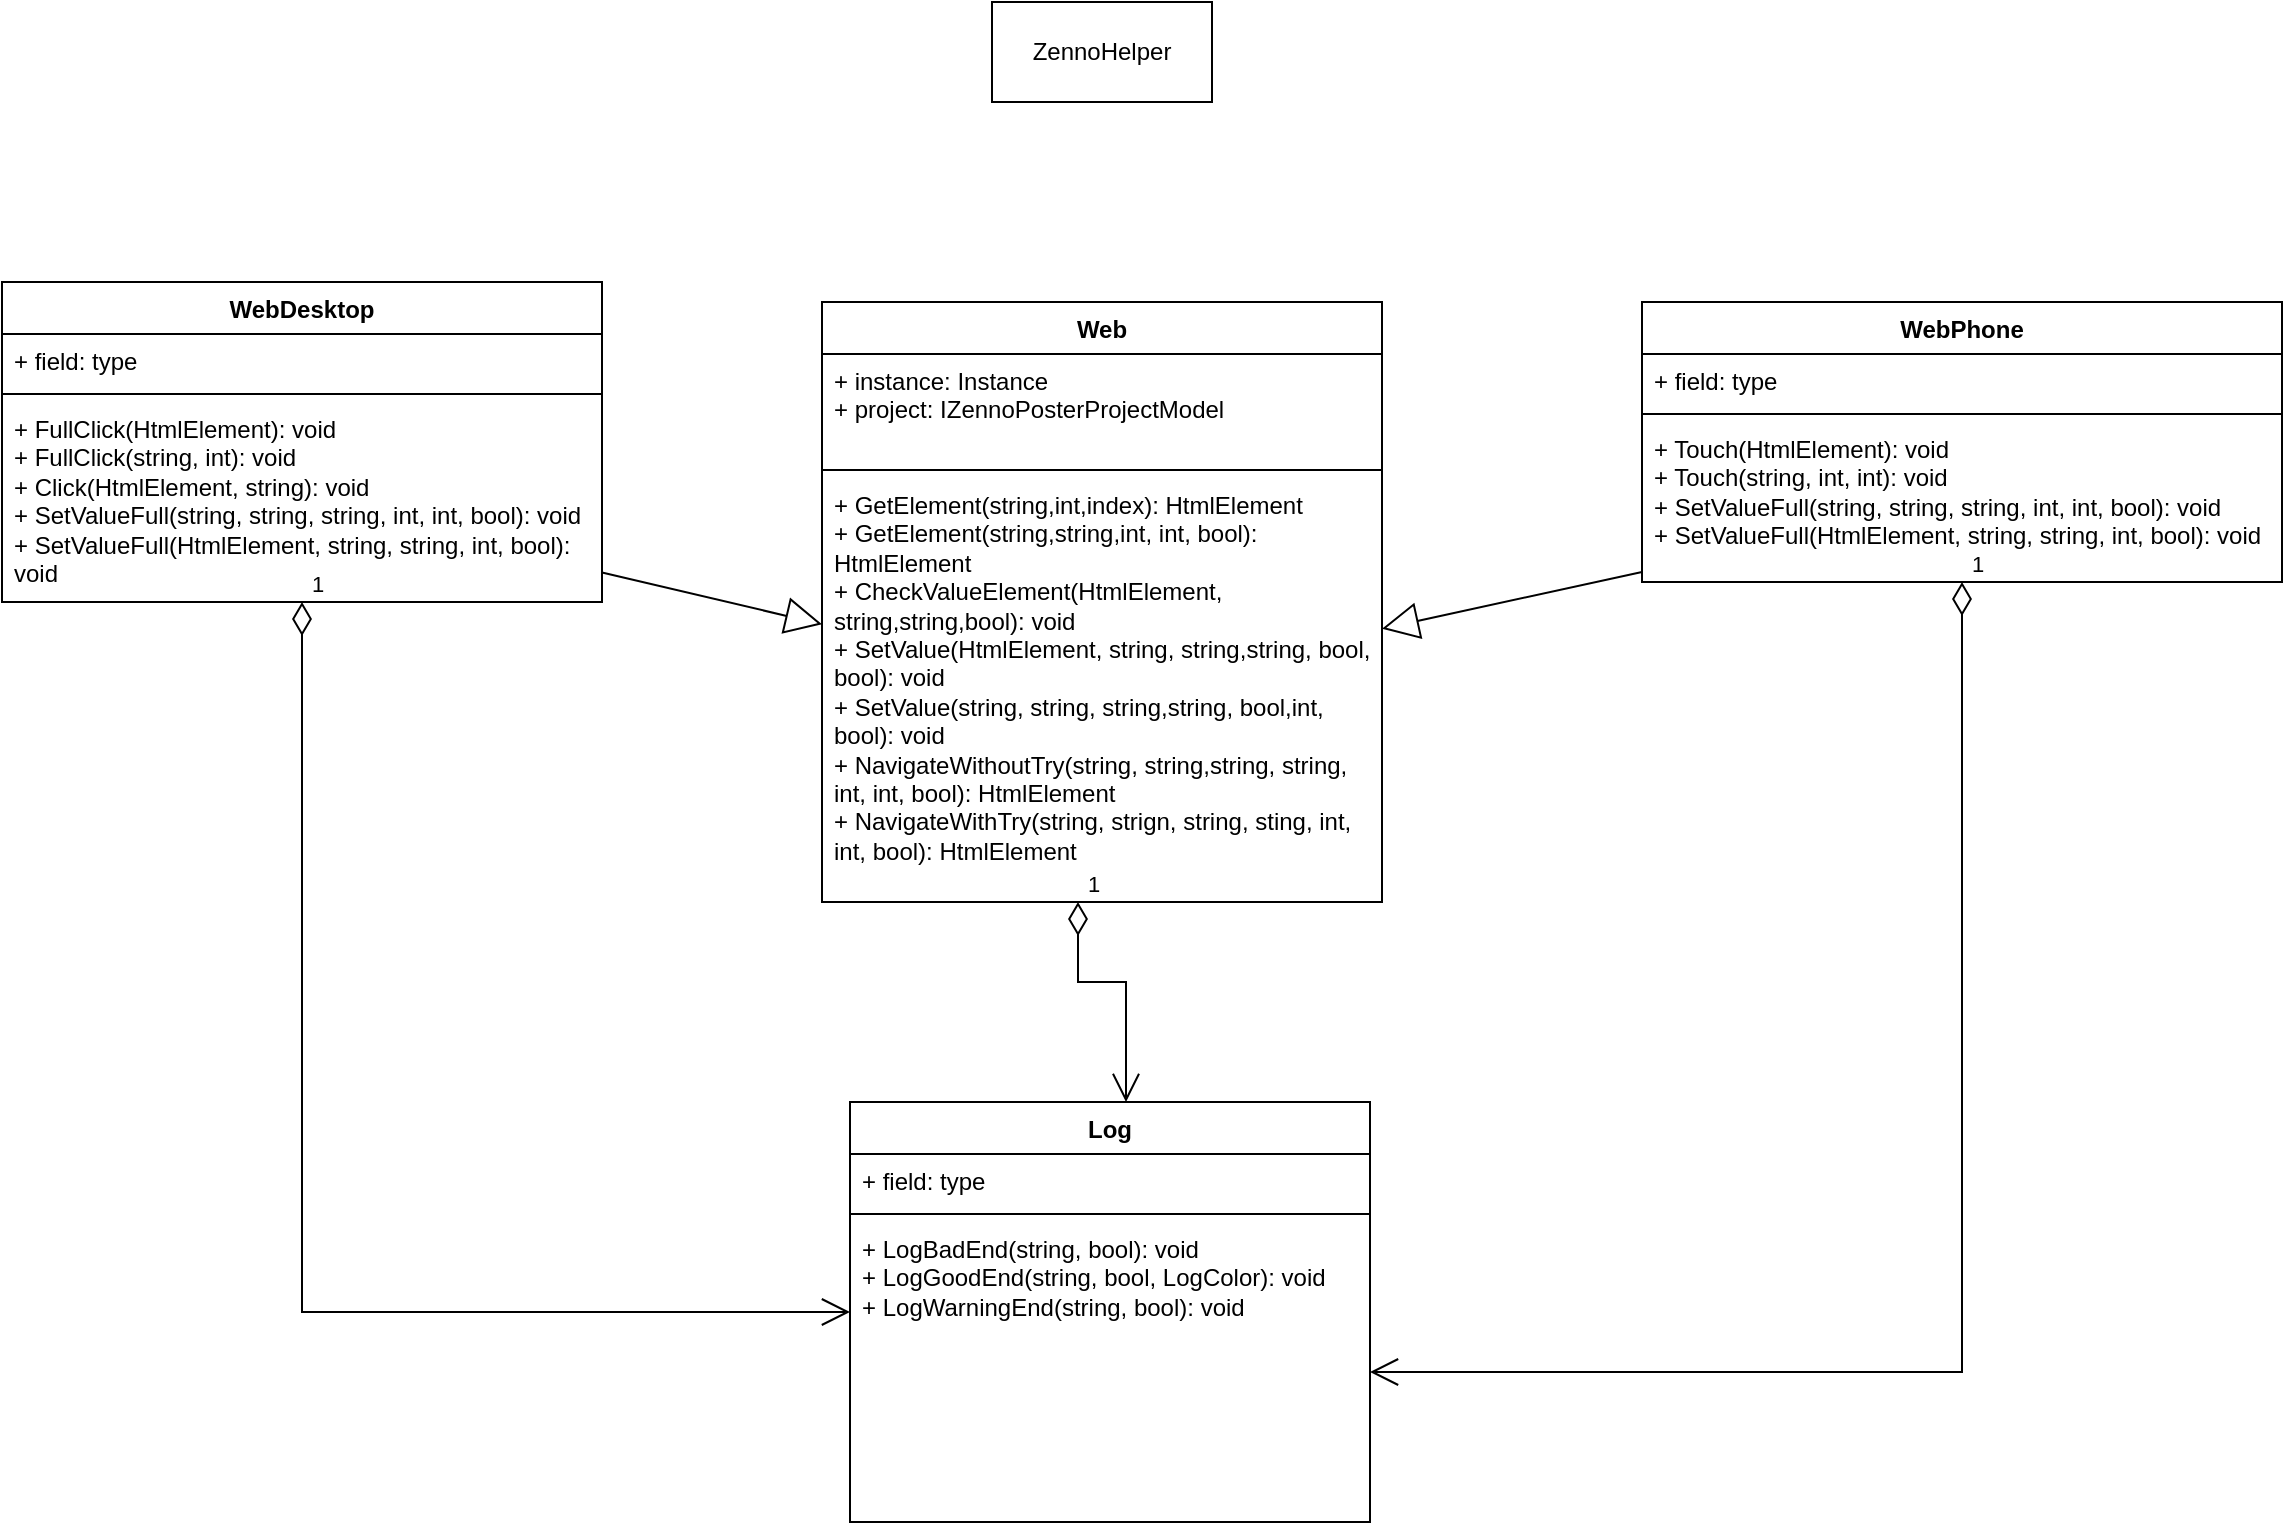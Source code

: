 <mxfile version="21.7.4" type="device">
  <diagram name="Страница — 1" id="VfH1HCLPMnEz3A9XAl1Z">
    <mxGraphModel dx="2022" dy="1870" grid="1" gridSize="10" guides="1" tooltips="1" connect="1" arrows="1" fold="1" page="1" pageScale="1" pageWidth="827" pageHeight="1169" math="0" shadow="0">
      <root>
        <mxCell id="0" />
        <mxCell id="1" parent="0" />
        <mxCell id="1HyaqfsoxmruESw_tzNq-1" value="Web" style="swimlane;fontStyle=1;align=center;verticalAlign=top;childLayout=stackLayout;horizontal=1;startSize=26;horizontalStack=0;resizeParent=1;resizeParentMax=0;resizeLast=0;collapsible=1;marginBottom=0;whiteSpace=wrap;html=1;" vertex="1" parent="1">
          <mxGeometry x="400" y="70" width="280" height="300" as="geometry">
            <mxRectangle x="414" y="190" width="70" height="30" as="alternateBounds" />
          </mxGeometry>
        </mxCell>
        <mxCell id="1HyaqfsoxmruESw_tzNq-2" value="+ instance: Instance&lt;br&gt;+ project:&amp;nbsp;IZennoPosterProjectModel" style="text;strokeColor=none;fillColor=none;align=left;verticalAlign=top;spacingLeft=4;spacingRight=4;overflow=hidden;rotatable=0;points=[[0,0.5],[1,0.5]];portConstraint=eastwest;whiteSpace=wrap;html=1;" vertex="1" parent="1HyaqfsoxmruESw_tzNq-1">
          <mxGeometry y="26" width="280" height="54" as="geometry" />
        </mxCell>
        <mxCell id="1HyaqfsoxmruESw_tzNq-3" value="" style="line;strokeWidth=1;fillColor=none;align=left;verticalAlign=middle;spacingTop=-1;spacingLeft=3;spacingRight=3;rotatable=0;labelPosition=right;points=[];portConstraint=eastwest;strokeColor=inherit;" vertex="1" parent="1HyaqfsoxmruESw_tzNq-1">
          <mxGeometry y="80" width="280" height="8" as="geometry" />
        </mxCell>
        <mxCell id="1HyaqfsoxmruESw_tzNq-4" value="+ GetElement(string,int,index): HtmlElement&lt;br&gt;+&amp;nbsp;GetElement(string,string,int, int, bool): HtmlElement&lt;br&gt;+ CheckValueElement(HtmlElement, string,string,bool): void&lt;br&gt;+ SetValue(HtmlElement, string, string,string, bool, bool): void&lt;br&gt;+ SetValue(string, string, string,string, bool,int, bool): void&lt;br&gt;+ NavigateWithoutTry(string, string,string, string, int, int, bool): HtmlElement&lt;br&gt;+ NavigateWithTry(string, strign, string, sting, int, int, bool): HtmlElement" style="text;strokeColor=none;fillColor=none;align=left;verticalAlign=top;spacingLeft=4;spacingRight=4;overflow=hidden;rotatable=0;points=[[0,0.5],[1,0.5]];portConstraint=eastwest;whiteSpace=wrap;html=1;" vertex="1" parent="1HyaqfsoxmruESw_tzNq-1">
          <mxGeometry y="88" width="280" height="212" as="geometry" />
        </mxCell>
        <mxCell id="1HyaqfsoxmruESw_tzNq-8" value="WebDesktop" style="swimlane;fontStyle=1;align=center;verticalAlign=top;childLayout=stackLayout;horizontal=1;startSize=26;horizontalStack=0;resizeParent=1;resizeParentMax=0;resizeLast=0;collapsible=1;marginBottom=0;whiteSpace=wrap;html=1;" vertex="1" parent="1">
          <mxGeometry x="-10" y="60" width="300" height="160" as="geometry" />
        </mxCell>
        <mxCell id="1HyaqfsoxmruESw_tzNq-9" value="+ field: type" style="text;strokeColor=none;fillColor=none;align=left;verticalAlign=top;spacingLeft=4;spacingRight=4;overflow=hidden;rotatable=0;points=[[0,0.5],[1,0.5]];portConstraint=eastwest;whiteSpace=wrap;html=1;" vertex="1" parent="1HyaqfsoxmruESw_tzNq-8">
          <mxGeometry y="26" width="300" height="26" as="geometry" />
        </mxCell>
        <mxCell id="1HyaqfsoxmruESw_tzNq-10" value="" style="line;strokeWidth=1;fillColor=none;align=left;verticalAlign=middle;spacingTop=-1;spacingLeft=3;spacingRight=3;rotatable=0;labelPosition=right;points=[];portConstraint=eastwest;strokeColor=inherit;" vertex="1" parent="1HyaqfsoxmruESw_tzNq-8">
          <mxGeometry y="52" width="300" height="8" as="geometry" />
        </mxCell>
        <mxCell id="1HyaqfsoxmruESw_tzNq-11" value="+ FullClick(HtmlElement): void&lt;br&gt;+&amp;nbsp;FullClick(string, int): void&lt;br&gt;+&amp;nbsp;Click(HtmlElement, string): void&lt;br&gt;+&amp;nbsp;SetValueFull(string, string, string, int, int, bool): void&lt;br&gt;+&amp;nbsp;SetValueFull(HtmlElement, string, string, int, bool): void&lt;br&gt;" style="text;strokeColor=none;fillColor=none;align=left;verticalAlign=top;spacingLeft=4;spacingRight=4;overflow=hidden;rotatable=0;points=[[0,0.5],[1,0.5]];portConstraint=eastwest;whiteSpace=wrap;html=1;" vertex="1" parent="1HyaqfsoxmruESw_tzNq-8">
          <mxGeometry y="60" width="300" height="100" as="geometry" />
        </mxCell>
        <mxCell id="1HyaqfsoxmruESw_tzNq-12" value="WebPhone" style="swimlane;fontStyle=1;align=center;verticalAlign=top;childLayout=stackLayout;horizontal=1;startSize=26;horizontalStack=0;resizeParent=1;resizeParentMax=0;resizeLast=0;collapsible=1;marginBottom=0;whiteSpace=wrap;html=1;" vertex="1" parent="1">
          <mxGeometry x="810" y="70" width="320" height="140" as="geometry" />
        </mxCell>
        <mxCell id="1HyaqfsoxmruESw_tzNq-13" value="+ field: type" style="text;strokeColor=none;fillColor=none;align=left;verticalAlign=top;spacingLeft=4;spacingRight=4;overflow=hidden;rotatable=0;points=[[0,0.5],[1,0.5]];portConstraint=eastwest;whiteSpace=wrap;html=1;" vertex="1" parent="1HyaqfsoxmruESw_tzNq-12">
          <mxGeometry y="26" width="320" height="26" as="geometry" />
        </mxCell>
        <mxCell id="1HyaqfsoxmruESw_tzNq-14" value="" style="line;strokeWidth=1;fillColor=none;align=left;verticalAlign=middle;spacingTop=-1;spacingLeft=3;spacingRight=3;rotatable=0;labelPosition=right;points=[];portConstraint=eastwest;strokeColor=inherit;" vertex="1" parent="1HyaqfsoxmruESw_tzNq-12">
          <mxGeometry y="52" width="320" height="8" as="geometry" />
        </mxCell>
        <mxCell id="1HyaqfsoxmruESw_tzNq-15" value="+ Touch(HtmlElement): void&lt;br&gt;+ Touch(string, int, int): void&lt;br&gt;+&amp;nbsp;SetValueFull(string, string, string, int, int, bool): void&lt;br&gt;+&amp;nbsp;SetValueFull(HtmlElement, string, string, int, bool): void" style="text;strokeColor=none;fillColor=none;align=left;verticalAlign=top;spacingLeft=4;spacingRight=4;overflow=hidden;rotatable=0;points=[[0,0.5],[1,0.5]];portConstraint=eastwest;whiteSpace=wrap;html=1;" vertex="1" parent="1HyaqfsoxmruESw_tzNq-12">
          <mxGeometry y="60" width="320" height="80" as="geometry" />
        </mxCell>
        <mxCell id="1HyaqfsoxmruESw_tzNq-22" value="Log" style="swimlane;fontStyle=1;align=center;verticalAlign=top;childLayout=stackLayout;horizontal=1;startSize=26;horizontalStack=0;resizeParent=1;resizeParentMax=0;resizeLast=0;collapsible=1;marginBottom=0;whiteSpace=wrap;html=1;" vertex="1" parent="1">
          <mxGeometry x="414" y="470" width="260" height="210" as="geometry" />
        </mxCell>
        <mxCell id="1HyaqfsoxmruESw_tzNq-23" value="+ field: type" style="text;strokeColor=none;fillColor=none;align=left;verticalAlign=top;spacingLeft=4;spacingRight=4;overflow=hidden;rotatable=0;points=[[0,0.5],[1,0.5]];portConstraint=eastwest;whiteSpace=wrap;html=1;" vertex="1" parent="1HyaqfsoxmruESw_tzNq-22">
          <mxGeometry y="26" width="260" height="26" as="geometry" />
        </mxCell>
        <mxCell id="1HyaqfsoxmruESw_tzNq-24" value="" style="line;strokeWidth=1;fillColor=none;align=left;verticalAlign=middle;spacingTop=-1;spacingLeft=3;spacingRight=3;rotatable=0;labelPosition=right;points=[];portConstraint=eastwest;strokeColor=inherit;" vertex="1" parent="1HyaqfsoxmruESw_tzNq-22">
          <mxGeometry y="52" width="260" height="8" as="geometry" />
        </mxCell>
        <mxCell id="1HyaqfsoxmruESw_tzNq-25" value="+ LogBadEnd(string, bool): void&lt;br&gt;+ LogGoodEnd(string, bool, LogColor): void&lt;br&gt;+ LogWarningEnd(string, bool): void" style="text;strokeColor=none;fillColor=none;align=left;verticalAlign=top;spacingLeft=4;spacingRight=4;overflow=hidden;rotatable=0;points=[[0,0.5],[1,0.5]];portConstraint=eastwest;whiteSpace=wrap;html=1;" vertex="1" parent="1HyaqfsoxmruESw_tzNq-22">
          <mxGeometry y="60" width="260" height="150" as="geometry" />
        </mxCell>
        <mxCell id="1HyaqfsoxmruESw_tzNq-32" value="" style="endArrow=block;endSize=16;endFill=0;html=1;rounded=0;" edge="1" parent="1" source="1HyaqfsoxmruESw_tzNq-11" target="1HyaqfsoxmruESw_tzNq-4">
          <mxGeometry width="160" relative="1" as="geometry">
            <mxPoint x="460" y="420" as="sourcePoint" />
            <mxPoint x="620" y="420" as="targetPoint" />
          </mxGeometry>
        </mxCell>
        <mxCell id="1HyaqfsoxmruESw_tzNq-31" value="" style="endArrow=block;endSize=16;endFill=0;html=1;rounded=0;" edge="1" parent="1" source="1HyaqfsoxmruESw_tzNq-15" target="1HyaqfsoxmruESw_tzNq-4">
          <mxGeometry width="160" relative="1" as="geometry">
            <mxPoint x="600" y="400" as="sourcePoint" />
            <mxPoint x="760" y="400" as="targetPoint" />
          </mxGeometry>
        </mxCell>
        <mxCell id="1HyaqfsoxmruESw_tzNq-33" value="1" style="endArrow=open;html=1;endSize=12;startArrow=diamondThin;startSize=14;startFill=0;edgeStyle=orthogonalEdgeStyle;align=left;verticalAlign=bottom;rounded=0;" edge="1" parent="1">
          <mxGeometry x="-1" y="3" relative="1" as="geometry">
            <mxPoint x="528" y="370" as="sourcePoint" />
            <mxPoint x="552" y="470" as="targetPoint" />
            <Array as="points">
              <mxPoint x="528" y="410" />
              <mxPoint x="552" y="410" />
            </Array>
          </mxGeometry>
        </mxCell>
        <mxCell id="1HyaqfsoxmruESw_tzNq-34" value="1" style="endArrow=open;html=1;endSize=12;startArrow=diamondThin;startSize=14;startFill=0;edgeStyle=orthogonalEdgeStyle;align=left;verticalAlign=bottom;rounded=0;" edge="1" parent="1" source="1HyaqfsoxmruESw_tzNq-11" target="1HyaqfsoxmruESw_tzNq-25">
          <mxGeometry x="-1" y="3" relative="1" as="geometry">
            <mxPoint x="460" y="320" as="sourcePoint" />
            <mxPoint x="620" y="320" as="targetPoint" />
            <Array as="points">
              <mxPoint x="140" y="575" />
            </Array>
          </mxGeometry>
        </mxCell>
        <mxCell id="1HyaqfsoxmruESw_tzNq-35" value="1" style="endArrow=open;html=1;endSize=12;startArrow=diamondThin;startSize=14;startFill=0;edgeStyle=orthogonalEdgeStyle;align=left;verticalAlign=bottom;rounded=0;entryX=1;entryY=0.5;entryDx=0;entryDy=0;" edge="1" parent="1" source="1HyaqfsoxmruESw_tzNq-12" target="1HyaqfsoxmruESw_tzNq-25">
          <mxGeometry x="-1" y="3" relative="1" as="geometry">
            <mxPoint x="550" y="330" as="sourcePoint" />
            <mxPoint x="710" y="330" as="targetPoint" />
          </mxGeometry>
        </mxCell>
        <mxCell id="1HyaqfsoxmruESw_tzNq-36" value="ZennoHelper" style="html=1;whiteSpace=wrap;" vertex="1" parent="1">
          <mxGeometry x="485" y="-80" width="110" height="50" as="geometry" />
        </mxCell>
      </root>
    </mxGraphModel>
  </diagram>
</mxfile>

